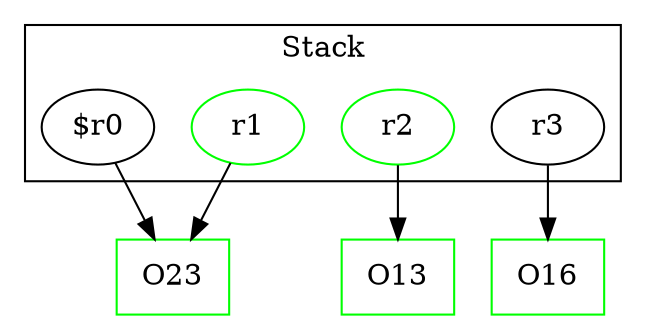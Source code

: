 digraph sample {
  rankDir="LR";
  subgraph cluster_0 {
    label="Stack"
    "r1"; "r2"; "$r0"; "r3"; 
  }
  "r1" -> { O23 };
  "r2" -> { O13 };
  "$r0" -> { O23 };
  "r3" -> { O16 };
  O13[shape=box];
  O23[shape=box];
  O16[shape=box];
  "r1"[color="green"];
  O13[color="green"];
  O23[color="green"];
  "r2"[color="green"];
  O16[color="green"];
}
